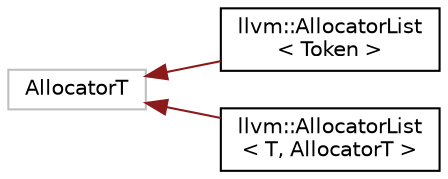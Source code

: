 digraph "Graphical Class Hierarchy"
{
 // LATEX_PDF_SIZE
  bgcolor="transparent";
  edge [fontname="Helvetica",fontsize="10",labelfontname="Helvetica",labelfontsize="10"];
  node [fontname="Helvetica",fontsize="10",shape="box"];
  rankdir="LR";
  Node0 [label="AllocatorT",height=0.2,width=0.4,color="grey75",tooltip=" "];
  Node0 -> Node1 [dir="back",color="firebrick4",fontsize="10",style="solid",fontname="Helvetica"];
  Node1 [label="llvm::AllocatorList\l\< Token \>",height=0.2,width=0.4,color="black",URL="$classllvm_1_1AllocatorList.html",tooltip=" "];
  Node0 -> Node2 [dir="back",color="firebrick4",fontsize="10",style="solid",fontname="Helvetica"];
  Node2 [label="llvm::AllocatorList\l\< T, AllocatorT \>",height=0.2,width=0.4,color="black",URL="$classllvm_1_1AllocatorList.html",tooltip="A linked-list with a custom, local allocator."];
}
